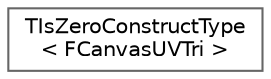 digraph "Graphical Class Hierarchy"
{
 // INTERACTIVE_SVG=YES
 // LATEX_PDF_SIZE
  bgcolor="transparent";
  edge [fontname=Helvetica,fontsize=10,labelfontname=Helvetica,labelfontsize=10];
  node [fontname=Helvetica,fontsize=10,shape=box,height=0.2,width=0.4];
  rankdir="LR";
  Node0 [id="Node000000",label="TIsZeroConstructType\l\< FCanvasUVTri \>",height=0.2,width=0.4,color="grey40", fillcolor="white", style="filled",URL="$d9/dde/structTIsZeroConstructType_3_01FCanvasUVTri_01_4.html",tooltip=" "];
}
